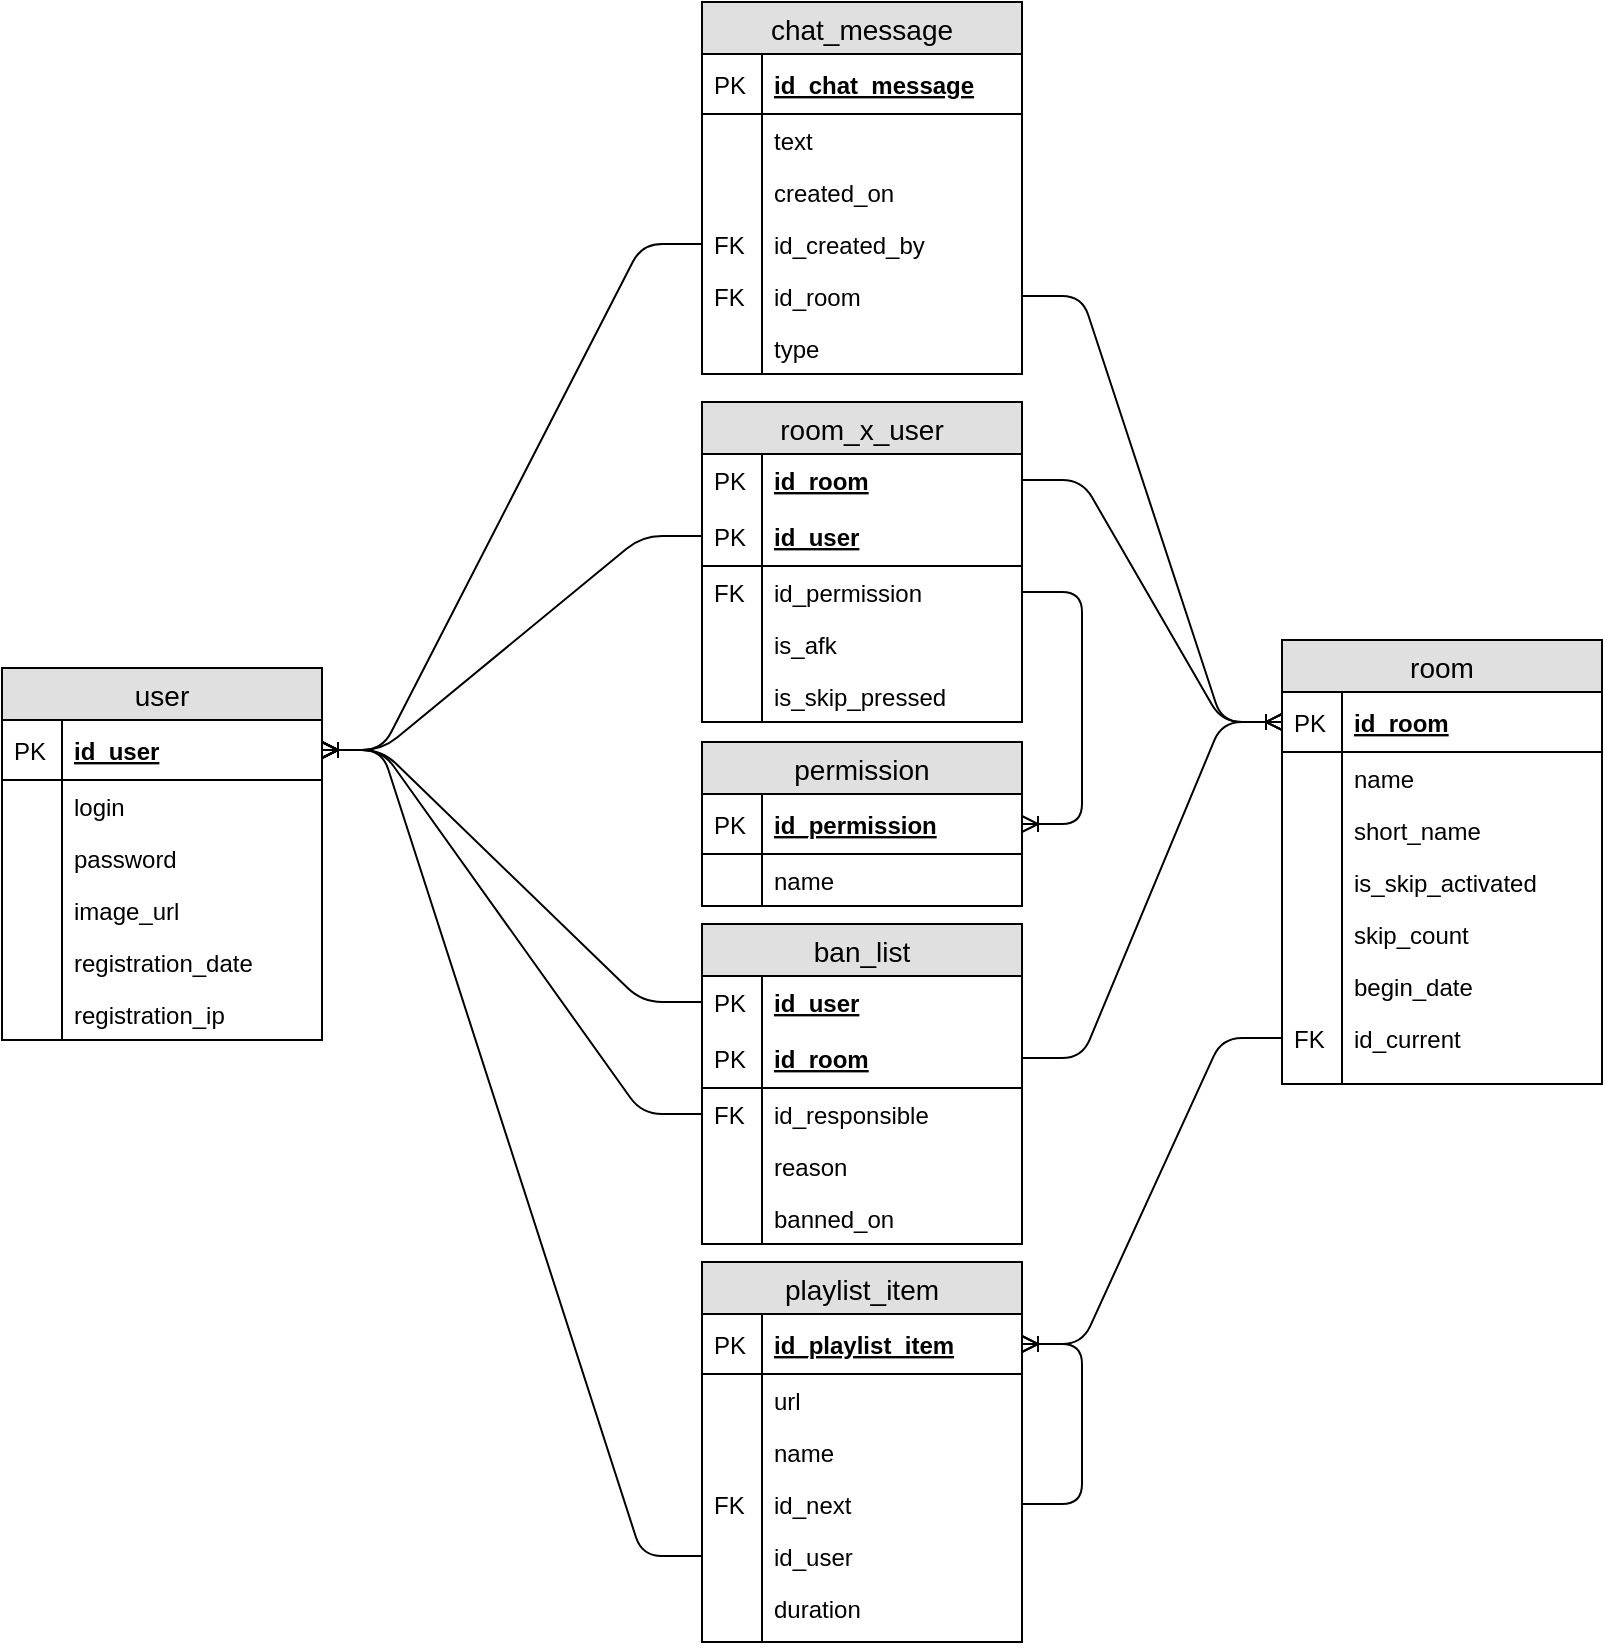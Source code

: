 <mxfile version="12.1.0" type="device" pages="1"><diagram name="Page-1" id="e56a1550-8fbb-45ad-956c-1786394a9013"><mxGraphModel dx="1408" dy="1668" grid="1" gridSize="10" guides="1" tooltips="1" connect="1" arrows="1" fold="1" page="1" pageScale="1" pageWidth="1100" pageHeight="850" background="#ffffff" math="0" shadow="0"><root><mxCell id="0"/><mxCell id="1" parent="0"/><mxCell id="665Sx3Vyiy3ZTeNxXpwn-17" value="user" style="swimlane;fontStyle=0;childLayout=stackLayout;horizontal=1;startSize=26;fillColor=#e0e0e0;horizontalStack=0;resizeParent=1;resizeParentMax=0;resizeLast=0;collapsible=1;marginBottom=0;swimlaneFillColor=#ffffff;align=center;fontSize=14;" parent="1" vertex="1"><mxGeometry x="200" y="-307" width="160" height="186" as="geometry"/></mxCell><mxCell id="665Sx3Vyiy3ZTeNxXpwn-18" value="id_user" style="shape=partialRectangle;top=0;left=0;right=0;bottom=1;align=left;verticalAlign=middle;fillColor=none;spacingLeft=34;spacingRight=4;overflow=hidden;rotatable=0;points=[[0,0.5],[1,0.5]];portConstraint=eastwest;dropTarget=0;fontStyle=5;fontSize=12;" parent="665Sx3Vyiy3ZTeNxXpwn-17" vertex="1"><mxGeometry y="26" width="160" height="30" as="geometry"/></mxCell><mxCell id="665Sx3Vyiy3ZTeNxXpwn-19" value="PK" style="shape=partialRectangle;top=0;left=0;bottom=0;fillColor=none;align=left;verticalAlign=middle;spacingLeft=4;spacingRight=4;overflow=hidden;rotatable=0;points=[];portConstraint=eastwest;part=1;fontSize=12;" parent="665Sx3Vyiy3ZTeNxXpwn-18" vertex="1" connectable="0"><mxGeometry width="30" height="30" as="geometry"/></mxCell><mxCell id="665Sx3Vyiy3ZTeNxXpwn-20" value="login" style="shape=partialRectangle;top=0;left=0;right=0;bottom=0;align=left;verticalAlign=top;fillColor=none;spacingLeft=34;spacingRight=4;overflow=hidden;rotatable=0;points=[[0,0.5],[1,0.5]];portConstraint=eastwest;dropTarget=0;fontSize=12;" parent="665Sx3Vyiy3ZTeNxXpwn-17" vertex="1"><mxGeometry y="56" width="160" height="26" as="geometry"/></mxCell><mxCell id="665Sx3Vyiy3ZTeNxXpwn-21" value="" style="shape=partialRectangle;top=0;left=0;bottom=0;fillColor=none;align=left;verticalAlign=top;spacingLeft=4;spacingRight=4;overflow=hidden;rotatable=0;points=[];portConstraint=eastwest;part=1;fontSize=12;" parent="665Sx3Vyiy3ZTeNxXpwn-20" vertex="1" connectable="0"><mxGeometry width="30" height="26" as="geometry"/></mxCell><mxCell id="665Sx3Vyiy3ZTeNxXpwn-22" value="password" style="shape=partialRectangle;top=0;left=0;right=0;bottom=0;align=left;verticalAlign=top;fillColor=none;spacingLeft=34;spacingRight=4;overflow=hidden;rotatable=0;points=[[0,0.5],[1,0.5]];portConstraint=eastwest;dropTarget=0;fontSize=12;" parent="665Sx3Vyiy3ZTeNxXpwn-17" vertex="1"><mxGeometry y="82" width="160" height="26" as="geometry"/></mxCell><mxCell id="665Sx3Vyiy3ZTeNxXpwn-23" value="" style="shape=partialRectangle;top=0;left=0;bottom=0;fillColor=none;align=left;verticalAlign=top;spacingLeft=4;spacingRight=4;overflow=hidden;rotatable=0;points=[];portConstraint=eastwest;part=1;fontSize=12;" parent="665Sx3Vyiy3ZTeNxXpwn-22" vertex="1" connectable="0"><mxGeometry width="30" height="26" as="geometry"/></mxCell><mxCell id="665Sx3Vyiy3ZTeNxXpwn-24" value="image_url" style="shape=partialRectangle;top=0;left=0;right=0;bottom=0;align=left;verticalAlign=top;fillColor=none;spacingLeft=34;spacingRight=4;overflow=hidden;rotatable=0;points=[[0,0.5],[1,0.5]];portConstraint=eastwest;dropTarget=0;fontSize=12;" parent="665Sx3Vyiy3ZTeNxXpwn-17" vertex="1"><mxGeometry y="108" width="160" height="26" as="geometry"/></mxCell><mxCell id="665Sx3Vyiy3ZTeNxXpwn-25" value="" style="shape=partialRectangle;top=0;left=0;bottom=0;fillColor=none;align=left;verticalAlign=top;spacingLeft=4;spacingRight=4;overflow=hidden;rotatable=0;points=[];portConstraint=eastwest;part=1;fontSize=12;" parent="665Sx3Vyiy3ZTeNxXpwn-24" vertex="1" connectable="0"><mxGeometry width="30" height="26" as="geometry"/></mxCell><mxCell id="665Sx3Vyiy3ZTeNxXpwn-26" value="registration_date" style="shape=partialRectangle;top=0;left=0;right=0;bottom=0;align=left;verticalAlign=top;fillColor=none;spacingLeft=34;spacingRight=4;overflow=hidden;rotatable=0;points=[[0,0.5],[1,0.5]];portConstraint=eastwest;dropTarget=0;fontSize=12;" parent="665Sx3Vyiy3ZTeNxXpwn-17" vertex="1"><mxGeometry y="134" width="160" height="26" as="geometry"/></mxCell><mxCell id="665Sx3Vyiy3ZTeNxXpwn-27" value="" style="shape=partialRectangle;top=0;left=0;bottom=0;fillColor=none;align=left;verticalAlign=top;spacingLeft=4;spacingRight=4;overflow=hidden;rotatable=0;points=[];portConstraint=eastwest;part=1;fontSize=12;" parent="665Sx3Vyiy3ZTeNxXpwn-26" vertex="1" connectable="0"><mxGeometry width="30" height="26" as="geometry"/></mxCell><mxCell id="665Sx3Vyiy3ZTeNxXpwn-39" value="registration_ip" style="shape=partialRectangle;top=0;left=0;right=0;bottom=0;align=left;verticalAlign=top;fillColor=none;spacingLeft=34;spacingRight=4;overflow=hidden;rotatable=0;points=[[0,0.5],[1,0.5]];portConstraint=eastwest;dropTarget=0;fontSize=12;" parent="665Sx3Vyiy3ZTeNxXpwn-17" vertex="1"><mxGeometry y="160" width="160" height="26" as="geometry"/></mxCell><mxCell id="665Sx3Vyiy3ZTeNxXpwn-40" value="" style="shape=partialRectangle;top=0;left=0;bottom=0;fillColor=none;align=left;verticalAlign=top;spacingLeft=4;spacingRight=4;overflow=hidden;rotatable=0;points=[];portConstraint=eastwest;part=1;fontSize=12;" parent="665Sx3Vyiy3ZTeNxXpwn-39" vertex="1" connectable="0"><mxGeometry width="30" height="26" as="geometry"/></mxCell><mxCell id="665Sx3Vyiy3ZTeNxXpwn-28" value="permission" style="swimlane;fontStyle=0;childLayout=stackLayout;horizontal=1;startSize=26;fillColor=#e0e0e0;horizontalStack=0;resizeParent=1;resizeParentMax=0;resizeLast=0;collapsible=1;marginBottom=0;swimlaneFillColor=#ffffff;align=center;fontSize=14;" parent="1" vertex="1"><mxGeometry x="550" y="-270" width="160" height="82" as="geometry"/></mxCell><mxCell id="665Sx3Vyiy3ZTeNxXpwn-29" value="id_permission" style="shape=partialRectangle;top=0;left=0;right=0;bottom=1;align=left;verticalAlign=middle;fillColor=none;spacingLeft=34;spacingRight=4;overflow=hidden;rotatable=0;points=[[0,0.5],[1,0.5]];portConstraint=eastwest;dropTarget=0;fontStyle=5;fontSize=12;" parent="665Sx3Vyiy3ZTeNxXpwn-28" vertex="1"><mxGeometry y="26" width="160" height="30" as="geometry"/></mxCell><mxCell id="665Sx3Vyiy3ZTeNxXpwn-30" value="PK" style="shape=partialRectangle;top=0;left=0;bottom=0;fillColor=none;align=left;verticalAlign=middle;spacingLeft=4;spacingRight=4;overflow=hidden;rotatable=0;points=[];portConstraint=eastwest;part=1;fontSize=12;" parent="665Sx3Vyiy3ZTeNxXpwn-29" vertex="1" connectable="0"><mxGeometry width="30" height="30" as="geometry"/></mxCell><mxCell id="665Sx3Vyiy3ZTeNxXpwn-31" value="name" style="shape=partialRectangle;top=0;left=0;right=0;bottom=0;align=left;verticalAlign=top;fillColor=none;spacingLeft=34;spacingRight=4;overflow=hidden;rotatable=0;points=[[0,0.5],[1,0.5]];portConstraint=eastwest;dropTarget=0;fontSize=12;" parent="665Sx3Vyiy3ZTeNxXpwn-28" vertex="1"><mxGeometry y="56" width="160" height="26" as="geometry"/></mxCell><mxCell id="665Sx3Vyiy3ZTeNxXpwn-32" value="" style="shape=partialRectangle;top=0;left=0;bottom=0;fillColor=none;align=left;verticalAlign=top;spacingLeft=4;spacingRight=4;overflow=hidden;rotatable=0;points=[];portConstraint=eastwest;part=1;fontSize=12;" parent="665Sx3Vyiy3ZTeNxXpwn-31" vertex="1" connectable="0"><mxGeometry width="30" height="26" as="geometry"/></mxCell><mxCell id="665Sx3Vyiy3ZTeNxXpwn-44" value="room" style="swimlane;fontStyle=0;childLayout=stackLayout;horizontal=1;startSize=26;fillColor=#e0e0e0;horizontalStack=0;resizeParent=1;resizeParentMax=0;resizeLast=0;collapsible=1;marginBottom=0;swimlaneFillColor=#ffffff;align=center;fontSize=14;" parent="1" vertex="1"><mxGeometry x="840" y="-321" width="160" height="222" as="geometry"/></mxCell><mxCell id="665Sx3Vyiy3ZTeNxXpwn-45" value="id_room" style="shape=partialRectangle;top=0;left=0;right=0;bottom=1;align=left;verticalAlign=middle;fillColor=none;spacingLeft=34;spacingRight=4;overflow=hidden;rotatable=0;points=[[0,0.5],[1,0.5]];portConstraint=eastwest;dropTarget=0;fontStyle=5;fontSize=12;" parent="665Sx3Vyiy3ZTeNxXpwn-44" vertex="1"><mxGeometry y="26" width="160" height="30" as="geometry"/></mxCell><mxCell id="665Sx3Vyiy3ZTeNxXpwn-46" value="PK" style="shape=partialRectangle;top=0;left=0;bottom=0;fillColor=none;align=left;verticalAlign=middle;spacingLeft=4;spacingRight=4;overflow=hidden;rotatable=0;points=[];portConstraint=eastwest;part=1;fontSize=12;" parent="665Sx3Vyiy3ZTeNxXpwn-45" vertex="1" connectable="0"><mxGeometry width="30" height="30" as="geometry"/></mxCell><mxCell id="665Sx3Vyiy3ZTeNxXpwn-47" value="name" style="shape=partialRectangle;top=0;left=0;right=0;bottom=0;align=left;verticalAlign=top;fillColor=none;spacingLeft=34;spacingRight=4;overflow=hidden;rotatable=0;points=[[0,0.5],[1,0.5]];portConstraint=eastwest;dropTarget=0;fontSize=12;" parent="665Sx3Vyiy3ZTeNxXpwn-44" vertex="1"><mxGeometry y="56" width="160" height="26" as="geometry"/></mxCell><mxCell id="665Sx3Vyiy3ZTeNxXpwn-48" value="" style="shape=partialRectangle;top=0;left=0;bottom=0;fillColor=none;align=left;verticalAlign=top;spacingLeft=4;spacingRight=4;overflow=hidden;rotatable=0;points=[];portConstraint=eastwest;part=1;fontSize=12;" parent="665Sx3Vyiy3ZTeNxXpwn-47" vertex="1" connectable="0"><mxGeometry width="30" height="26" as="geometry"/></mxCell><mxCell id="665Sx3Vyiy3ZTeNxXpwn-49" value="short_name" style="shape=partialRectangle;top=0;left=0;right=0;bottom=0;align=left;verticalAlign=top;fillColor=none;spacingLeft=34;spacingRight=4;overflow=hidden;rotatable=0;points=[[0,0.5],[1,0.5]];portConstraint=eastwest;dropTarget=0;fontSize=12;" parent="665Sx3Vyiy3ZTeNxXpwn-44" vertex="1"><mxGeometry y="82" width="160" height="26" as="geometry"/></mxCell><mxCell id="665Sx3Vyiy3ZTeNxXpwn-50" value="" style="shape=partialRectangle;top=0;left=0;bottom=0;fillColor=none;align=left;verticalAlign=top;spacingLeft=4;spacingRight=4;overflow=hidden;rotatable=0;points=[];portConstraint=eastwest;part=1;fontSize=12;" parent="665Sx3Vyiy3ZTeNxXpwn-49" vertex="1" connectable="0"><mxGeometry width="30" height="26" as="geometry"/></mxCell><mxCell id="665Sx3Vyiy3ZTeNxXpwn-51" value="is_skip_activated" style="shape=partialRectangle;top=0;left=0;right=0;bottom=0;align=left;verticalAlign=top;fillColor=none;spacingLeft=34;spacingRight=4;overflow=hidden;rotatable=0;points=[[0,0.5],[1,0.5]];portConstraint=eastwest;dropTarget=0;fontSize=12;" parent="665Sx3Vyiy3ZTeNxXpwn-44" vertex="1"><mxGeometry y="108" width="160" height="26" as="geometry"/></mxCell><mxCell id="665Sx3Vyiy3ZTeNxXpwn-52" value="" style="shape=partialRectangle;top=0;left=0;bottom=0;fillColor=none;align=left;verticalAlign=top;spacingLeft=4;spacingRight=4;overflow=hidden;rotatable=0;points=[];portConstraint=eastwest;part=1;fontSize=12;" parent="665Sx3Vyiy3ZTeNxXpwn-51" vertex="1" connectable="0"><mxGeometry width="30" height="26" as="geometry"/></mxCell><mxCell id="665Sx3Vyiy3ZTeNxXpwn-68" value="skip_count" style="shape=partialRectangle;top=0;left=0;right=0;bottom=0;align=left;verticalAlign=top;fillColor=none;spacingLeft=34;spacingRight=4;overflow=hidden;rotatable=0;points=[[0,0.5],[1,0.5]];portConstraint=eastwest;dropTarget=0;fontSize=12;" parent="665Sx3Vyiy3ZTeNxXpwn-44" vertex="1"><mxGeometry y="134" width="160" height="26" as="geometry"/></mxCell><mxCell id="665Sx3Vyiy3ZTeNxXpwn-69" value="" style="shape=partialRectangle;top=0;left=0;bottom=0;fillColor=none;align=left;verticalAlign=top;spacingLeft=4;spacingRight=4;overflow=hidden;rotatable=0;points=[];portConstraint=eastwest;part=1;fontSize=12;" parent="665Sx3Vyiy3ZTeNxXpwn-68" vertex="1" connectable="0"><mxGeometry width="30" height="26" as="geometry"/></mxCell><mxCell id="665Sx3Vyiy3ZTeNxXpwn-76" value="begin_date" style="shape=partialRectangle;top=0;left=0;right=0;bottom=0;align=left;verticalAlign=top;fillColor=none;spacingLeft=34;spacingRight=4;overflow=hidden;rotatable=0;points=[[0,0.5],[1,0.5]];portConstraint=eastwest;dropTarget=0;fontSize=12;" parent="665Sx3Vyiy3ZTeNxXpwn-44" vertex="1"><mxGeometry y="160" width="160" height="26" as="geometry"/></mxCell><mxCell id="665Sx3Vyiy3ZTeNxXpwn-77" value="" style="shape=partialRectangle;top=0;left=0;bottom=0;fillColor=none;align=left;verticalAlign=top;spacingLeft=4;spacingRight=4;overflow=hidden;rotatable=0;points=[];portConstraint=eastwest;part=1;fontSize=12;" parent="665Sx3Vyiy3ZTeNxXpwn-76" vertex="1" connectable="0"><mxGeometry width="30" height="26" as="geometry"/></mxCell><mxCell id="665Sx3Vyiy3ZTeNxXpwn-71" value="id_current" style="shape=partialRectangle;top=0;left=0;right=0;bottom=0;align=left;verticalAlign=top;fillColor=none;spacingLeft=34;spacingRight=4;overflow=hidden;rotatable=0;points=[[0,0.5],[1,0.5]];portConstraint=eastwest;dropTarget=0;fontSize=12;" parent="665Sx3Vyiy3ZTeNxXpwn-44" vertex="1"><mxGeometry y="186" width="160" height="26" as="geometry"/></mxCell><mxCell id="665Sx3Vyiy3ZTeNxXpwn-72" value="FK" style="shape=partialRectangle;top=0;left=0;bottom=0;fillColor=none;align=left;verticalAlign=top;spacingLeft=4;spacingRight=4;overflow=hidden;rotatable=0;points=[];portConstraint=eastwest;part=1;fontSize=12;" parent="665Sx3Vyiy3ZTeNxXpwn-71" vertex="1" connectable="0"><mxGeometry width="30" height="26" as="geometry"/></mxCell><mxCell id="665Sx3Vyiy3ZTeNxXpwn-53" value="" style="shape=partialRectangle;top=0;left=0;right=0;bottom=0;align=left;verticalAlign=top;fillColor=none;spacingLeft=34;spacingRight=4;overflow=hidden;rotatable=0;points=[[0,0.5],[1,0.5]];portConstraint=eastwest;dropTarget=0;fontSize=12;" parent="665Sx3Vyiy3ZTeNxXpwn-44" vertex="1"><mxGeometry y="212" width="160" height="10" as="geometry"/></mxCell><mxCell id="665Sx3Vyiy3ZTeNxXpwn-54" value="" style="shape=partialRectangle;top=0;left=0;bottom=0;fillColor=none;align=left;verticalAlign=top;spacingLeft=4;spacingRight=4;overflow=hidden;rotatable=0;points=[];portConstraint=eastwest;part=1;fontSize=12;" parent="665Sx3Vyiy3ZTeNxXpwn-53" vertex="1" connectable="0"><mxGeometry width="30" height="10" as="geometry"/></mxCell><mxCell id="665Sx3Vyiy3ZTeNxXpwn-55" value="playlist_item" style="swimlane;fontStyle=0;childLayout=stackLayout;horizontal=1;startSize=26;fillColor=#e0e0e0;horizontalStack=0;resizeParent=1;resizeParentMax=0;resizeLast=0;collapsible=1;marginBottom=0;swimlaneFillColor=#ffffff;align=center;fontSize=14;" parent="1" vertex="1"><mxGeometry x="550" y="-10" width="160" height="190" as="geometry"/></mxCell><mxCell id="665Sx3Vyiy3ZTeNxXpwn-56" value="id_playlist_item" style="shape=partialRectangle;top=0;left=0;right=0;bottom=1;align=left;verticalAlign=middle;fillColor=none;spacingLeft=34;spacingRight=4;overflow=hidden;rotatable=0;points=[[0,0.5],[1,0.5]];portConstraint=eastwest;dropTarget=0;fontStyle=5;fontSize=12;" parent="665Sx3Vyiy3ZTeNxXpwn-55" vertex="1"><mxGeometry y="26" width="160" height="30" as="geometry"/></mxCell><mxCell id="665Sx3Vyiy3ZTeNxXpwn-57" value="PK" style="shape=partialRectangle;top=0;left=0;bottom=0;fillColor=none;align=left;verticalAlign=middle;spacingLeft=4;spacingRight=4;overflow=hidden;rotatable=0;points=[];portConstraint=eastwest;part=1;fontSize=12;" parent="665Sx3Vyiy3ZTeNxXpwn-56" vertex="1" connectable="0"><mxGeometry width="30" height="30" as="geometry"/></mxCell><mxCell id="665Sx3Vyiy3ZTeNxXpwn-60" value="url" style="shape=partialRectangle;top=0;left=0;right=0;bottom=0;align=left;verticalAlign=top;fillColor=none;spacingLeft=34;spacingRight=4;overflow=hidden;rotatable=0;points=[[0,0.5],[1,0.5]];portConstraint=eastwest;dropTarget=0;fontSize=12;" parent="665Sx3Vyiy3ZTeNxXpwn-55" vertex="1"><mxGeometry y="56" width="160" height="26" as="geometry"/></mxCell><mxCell id="665Sx3Vyiy3ZTeNxXpwn-61" value="" style="shape=partialRectangle;top=0;left=0;bottom=0;fillColor=none;align=left;verticalAlign=top;spacingLeft=4;spacingRight=4;overflow=hidden;rotatable=0;points=[];portConstraint=eastwest;part=1;fontSize=12;" parent="665Sx3Vyiy3ZTeNxXpwn-60" vertex="1" connectable="0"><mxGeometry width="30" height="26" as="geometry"/></mxCell><mxCell id="665Sx3Vyiy3ZTeNxXpwn-58" value="name" style="shape=partialRectangle;top=0;left=0;right=0;bottom=0;align=left;verticalAlign=top;fillColor=none;spacingLeft=34;spacingRight=4;overflow=hidden;rotatable=0;points=[[0,0.5],[1,0.5]];portConstraint=eastwest;dropTarget=0;fontSize=12;" parent="665Sx3Vyiy3ZTeNxXpwn-55" vertex="1"><mxGeometry y="82" width="160" height="26" as="geometry"/></mxCell><mxCell id="665Sx3Vyiy3ZTeNxXpwn-59" value="" style="shape=partialRectangle;top=0;left=0;bottom=0;fillColor=none;align=left;verticalAlign=top;spacingLeft=4;spacingRight=4;overflow=hidden;rotatable=0;points=[];portConstraint=eastwest;part=1;fontSize=12;" parent="665Sx3Vyiy3ZTeNxXpwn-58" vertex="1" connectable="0"><mxGeometry width="30" height="26" as="geometry"/></mxCell><mxCell id="665Sx3Vyiy3ZTeNxXpwn-62" value="id_next" style="shape=partialRectangle;top=0;left=0;right=0;bottom=0;align=left;verticalAlign=top;fillColor=none;spacingLeft=34;spacingRight=4;overflow=hidden;rotatable=0;points=[[0,0.5],[1,0.5]];portConstraint=eastwest;dropTarget=0;fontSize=12;" parent="665Sx3Vyiy3ZTeNxXpwn-55" vertex="1"><mxGeometry y="108" width="160" height="26" as="geometry"/></mxCell><mxCell id="665Sx3Vyiy3ZTeNxXpwn-63" value="FK" style="shape=partialRectangle;top=0;left=0;bottom=0;fillColor=none;align=left;verticalAlign=top;spacingLeft=4;spacingRight=4;overflow=hidden;rotatable=0;points=[];portConstraint=eastwest;part=1;fontSize=12;" parent="665Sx3Vyiy3ZTeNxXpwn-62" vertex="1" connectable="0"><mxGeometry width="30" height="26" as="geometry"/></mxCell><mxCell id="665Sx3Vyiy3ZTeNxXpwn-107" value="id_user" style="shape=partialRectangle;top=0;left=0;right=0;bottom=0;align=left;verticalAlign=top;fillColor=none;spacingLeft=34;spacingRight=4;overflow=hidden;rotatable=0;points=[[0,0.5],[1,0.5]];portConstraint=eastwest;dropTarget=0;fontSize=12;" parent="665Sx3Vyiy3ZTeNxXpwn-55" vertex="1"><mxGeometry y="134" width="160" height="26" as="geometry"/></mxCell><mxCell id="665Sx3Vyiy3ZTeNxXpwn-108" value="" style="shape=partialRectangle;top=0;left=0;bottom=0;fillColor=none;align=left;verticalAlign=top;spacingLeft=4;spacingRight=4;overflow=hidden;rotatable=0;points=[];portConstraint=eastwest;part=1;fontSize=12;" parent="665Sx3Vyiy3ZTeNxXpwn-107" vertex="1" connectable="0"><mxGeometry width="30" height="26" as="geometry"/></mxCell><mxCell id="665Sx3Vyiy3ZTeNxXpwn-74" value="duration" style="shape=partialRectangle;top=0;left=0;right=0;bottom=0;align=left;verticalAlign=top;fillColor=none;spacingLeft=34;spacingRight=4;overflow=hidden;rotatable=0;points=[[0,0.5],[1,0.5]];portConstraint=eastwest;dropTarget=0;fontSize=12;" parent="665Sx3Vyiy3ZTeNxXpwn-55" vertex="1"><mxGeometry y="160" width="160" height="30" as="geometry"/></mxCell><mxCell id="665Sx3Vyiy3ZTeNxXpwn-75" value="" style="shape=partialRectangle;top=0;left=0;bottom=0;fillColor=none;align=left;verticalAlign=top;spacingLeft=4;spacingRight=4;overflow=hidden;rotatable=0;points=[];portConstraint=eastwest;part=1;fontSize=12;" parent="665Sx3Vyiy3ZTeNxXpwn-74" vertex="1" connectable="0"><mxGeometry width="30" height="30" as="geometry"/></mxCell><mxCell id="665Sx3Vyiy3ZTeNxXpwn-70" value="" style="edgeStyle=entityRelationEdgeStyle;fontSize=12;html=1;endArrow=ERoneToMany;" parent="665Sx3Vyiy3ZTeNxXpwn-55" source="665Sx3Vyiy3ZTeNxXpwn-62" target="665Sx3Vyiy3ZTeNxXpwn-56" edge="1"><mxGeometry width="100" height="100" relative="1" as="geometry"><mxPoint x="-30" y="261" as="sourcePoint"/><mxPoint x="70" y="161" as="targetPoint"/></mxGeometry></mxCell><mxCell id="665Sx3Vyiy3ZTeNxXpwn-73" value="" style="edgeStyle=entityRelationEdgeStyle;fontSize=12;html=1;endArrow=ERoneToMany;" parent="1" source="665Sx3Vyiy3ZTeNxXpwn-71" target="665Sx3Vyiy3ZTeNxXpwn-56" edge="1"><mxGeometry width="100" height="100" relative="1" as="geometry"><mxPoint x="20" y="630" as="sourcePoint"/><mxPoint x="120" y="530" as="targetPoint"/></mxGeometry></mxCell><mxCell id="665Sx3Vyiy3ZTeNxXpwn-78" value="room_x_user" style="swimlane;fontStyle=0;childLayout=stackLayout;horizontal=1;startSize=26;fillColor=#e0e0e0;horizontalStack=0;resizeParent=1;resizeParentMax=0;resizeLast=0;collapsible=1;marginBottom=0;swimlaneFillColor=#ffffff;align=center;fontSize=14;" parent="1" vertex="1"><mxGeometry x="550" y="-440" width="160" height="160" as="geometry"/></mxCell><mxCell id="665Sx3Vyiy3ZTeNxXpwn-89" value="id_room" style="shape=partialRectangle;top=0;left=0;right=0;bottom=0;align=left;verticalAlign=top;fillColor=none;spacingLeft=34;spacingRight=4;overflow=hidden;rotatable=0;points=[[0,0.5],[1,0.5]];portConstraint=eastwest;dropTarget=0;fontSize=12;fontStyle=5" parent="665Sx3Vyiy3ZTeNxXpwn-78" vertex="1"><mxGeometry y="26" width="160" height="26" as="geometry"/></mxCell><mxCell id="665Sx3Vyiy3ZTeNxXpwn-90" value="PK" style="shape=partialRectangle;top=0;left=0;bottom=0;fillColor=none;align=left;verticalAlign=top;spacingLeft=4;spacingRight=4;overflow=hidden;rotatable=0;points=[];portConstraint=eastwest;part=1;fontSize=12;" parent="665Sx3Vyiy3ZTeNxXpwn-89" vertex="1" connectable="0"><mxGeometry width="30" height="26" as="geometry"/></mxCell><mxCell id="665Sx3Vyiy3ZTeNxXpwn-79" value="id_user" style="shape=partialRectangle;top=0;left=0;right=0;bottom=1;align=left;verticalAlign=middle;fillColor=none;spacingLeft=34;spacingRight=4;overflow=hidden;rotatable=0;points=[[0,0.5],[1,0.5]];portConstraint=eastwest;dropTarget=0;fontStyle=5;fontSize=12;" parent="665Sx3Vyiy3ZTeNxXpwn-78" vertex="1"><mxGeometry y="52" width="160" height="30" as="geometry"/></mxCell><mxCell id="665Sx3Vyiy3ZTeNxXpwn-80" value="PK" style="shape=partialRectangle;top=0;left=0;bottom=0;fillColor=none;align=left;verticalAlign=middle;spacingLeft=4;spacingRight=4;overflow=hidden;rotatable=0;points=[];portConstraint=eastwest;part=1;fontSize=12;" parent="665Sx3Vyiy3ZTeNxXpwn-79" vertex="1" connectable="0"><mxGeometry width="30" height="30" as="geometry"/></mxCell><mxCell id="665Sx3Vyiy3ZTeNxXpwn-81" value="id_permission" style="shape=partialRectangle;top=0;left=0;right=0;bottom=0;align=left;verticalAlign=top;fillColor=none;spacingLeft=34;spacingRight=4;overflow=hidden;rotatable=0;points=[[0,0.5],[1,0.5]];portConstraint=eastwest;dropTarget=0;fontSize=12;" parent="665Sx3Vyiy3ZTeNxXpwn-78" vertex="1"><mxGeometry y="82" width="160" height="26" as="geometry"/></mxCell><mxCell id="665Sx3Vyiy3ZTeNxXpwn-82" value="FK" style="shape=partialRectangle;top=0;left=0;bottom=0;fillColor=none;align=left;verticalAlign=top;spacingLeft=4;spacingRight=4;overflow=hidden;rotatable=0;points=[];portConstraint=eastwest;part=1;fontSize=12;" parent="665Sx3Vyiy3ZTeNxXpwn-81" vertex="1" connectable="0"><mxGeometry width="30" height="26" as="geometry"/></mxCell><mxCell id="665Sx3Vyiy3ZTeNxXpwn-83" value="is_afk" style="shape=partialRectangle;top=0;left=0;right=0;bottom=0;align=left;verticalAlign=top;fillColor=none;spacingLeft=34;spacingRight=4;overflow=hidden;rotatable=0;points=[[0,0.5],[1,0.5]];portConstraint=eastwest;dropTarget=0;fontSize=12;" parent="665Sx3Vyiy3ZTeNxXpwn-78" vertex="1"><mxGeometry y="108" width="160" height="26" as="geometry"/></mxCell><mxCell id="665Sx3Vyiy3ZTeNxXpwn-84" value="" style="shape=partialRectangle;top=0;left=0;bottom=0;fillColor=none;align=left;verticalAlign=top;spacingLeft=4;spacingRight=4;overflow=hidden;rotatable=0;points=[];portConstraint=eastwest;part=1;fontSize=12;" parent="665Sx3Vyiy3ZTeNxXpwn-83" vertex="1" connectable="0"><mxGeometry width="30" height="26" as="geometry"/></mxCell><mxCell id="665Sx3Vyiy3ZTeNxXpwn-85" value="is_skip_pressed" style="shape=partialRectangle;top=0;left=0;right=0;bottom=0;align=left;verticalAlign=top;fillColor=none;spacingLeft=34;spacingRight=4;overflow=hidden;rotatable=0;points=[[0,0.5],[1,0.5]];portConstraint=eastwest;dropTarget=0;fontSize=12;" parent="665Sx3Vyiy3ZTeNxXpwn-78" vertex="1"><mxGeometry y="134" width="160" height="26" as="geometry"/></mxCell><mxCell id="665Sx3Vyiy3ZTeNxXpwn-86" value="" style="shape=partialRectangle;top=0;left=0;bottom=0;fillColor=none;align=left;verticalAlign=top;spacingLeft=4;spacingRight=4;overflow=hidden;rotatable=0;points=[];portConstraint=eastwest;part=1;fontSize=12;" parent="665Sx3Vyiy3ZTeNxXpwn-85" vertex="1" connectable="0"><mxGeometry width="30" height="26" as="geometry"/></mxCell><mxCell id="665Sx3Vyiy3ZTeNxXpwn-91" value="" style="edgeStyle=entityRelationEdgeStyle;fontSize=12;html=1;endArrow=ERoneToMany;" parent="1" source="665Sx3Vyiy3ZTeNxXpwn-79" target="665Sx3Vyiy3ZTeNxXpwn-18" edge="1"><mxGeometry width="100" height="100" relative="1" as="geometry"><mxPoint x="70" y="630" as="sourcePoint"/><mxPoint x="170" y="530" as="targetPoint"/></mxGeometry></mxCell><mxCell id="665Sx3Vyiy3ZTeNxXpwn-92" value="" style="edgeStyle=entityRelationEdgeStyle;fontSize=12;html=1;endArrow=ERoneToMany;" parent="1" source="665Sx3Vyiy3ZTeNxXpwn-89" target="665Sx3Vyiy3ZTeNxXpwn-45" edge="1"><mxGeometry width="100" height="100" relative="1" as="geometry"><mxPoint x="70" y="630" as="sourcePoint"/><mxPoint x="540" y="60" as="targetPoint"/></mxGeometry></mxCell><mxCell id="665Sx3Vyiy3ZTeNxXpwn-93" value="" style="edgeStyle=entityRelationEdgeStyle;fontSize=12;html=1;endArrow=ERoneToMany;" parent="1" source="665Sx3Vyiy3ZTeNxXpwn-81" target="665Sx3Vyiy3ZTeNxXpwn-29" edge="1"><mxGeometry width="100" height="100" relative="1" as="geometry"><mxPoint x="30" y="630" as="sourcePoint"/><mxPoint x="130" y="530" as="targetPoint"/></mxGeometry></mxCell><mxCell id="665Sx3Vyiy3ZTeNxXpwn-109" value="" style="edgeStyle=entityRelationEdgeStyle;fontSize=12;html=1;endArrow=ERoneToMany;" parent="1" source="665Sx3Vyiy3ZTeNxXpwn-107" target="665Sx3Vyiy3ZTeNxXpwn-18" edge="1"><mxGeometry width="100" height="100" relative="1" as="geometry"><mxPoint x="30" y="740" as="sourcePoint"/><mxPoint x="130" y="640" as="targetPoint"/></mxGeometry></mxCell><mxCell id="665Sx3Vyiy3ZTeNxXpwn-137" value="ban_list" style="swimlane;fontStyle=0;childLayout=stackLayout;horizontal=1;startSize=26;fillColor=#e0e0e0;horizontalStack=0;resizeParent=1;resizeParentMax=0;resizeLast=0;collapsible=1;marginBottom=0;swimlaneFillColor=#ffffff;align=center;fontSize=14;" parent="1" vertex="1"><mxGeometry x="550" y="-179" width="160" height="160" as="geometry"/></mxCell><mxCell id="665Sx3Vyiy3ZTeNxXpwn-169" value="id_user" style="shape=partialRectangle;top=0;left=0;right=0;bottom=0;align=left;verticalAlign=top;fillColor=none;spacingLeft=34;spacingRight=4;overflow=hidden;rotatable=0;points=[[0,0.5],[1,0.5]];portConstraint=eastwest;dropTarget=0;fontSize=12;fontStyle=5" parent="665Sx3Vyiy3ZTeNxXpwn-137" vertex="1"><mxGeometry y="26" width="160" height="26" as="geometry"/></mxCell><mxCell id="665Sx3Vyiy3ZTeNxXpwn-170" value="PK" style="shape=partialRectangle;top=0;left=0;bottom=0;fillColor=none;align=left;verticalAlign=top;spacingLeft=4;spacingRight=4;overflow=hidden;rotatable=0;points=[];portConstraint=eastwest;part=1;fontSize=12;" parent="665Sx3Vyiy3ZTeNxXpwn-169" vertex="1" connectable="0"><mxGeometry width="30" height="26" as="geometry"/></mxCell><mxCell id="665Sx3Vyiy3ZTeNxXpwn-138" value="id_room" style="shape=partialRectangle;top=0;left=0;right=0;bottom=1;align=left;verticalAlign=middle;fillColor=none;spacingLeft=34;spacingRight=4;overflow=hidden;rotatable=0;points=[[0,0.5],[1,0.5]];portConstraint=eastwest;dropTarget=0;fontStyle=5;fontSize=12;" parent="665Sx3Vyiy3ZTeNxXpwn-137" vertex="1"><mxGeometry y="52" width="160" height="30" as="geometry"/></mxCell><mxCell id="665Sx3Vyiy3ZTeNxXpwn-139" value="PK" style="shape=partialRectangle;top=0;left=0;bottom=0;fillColor=none;align=left;verticalAlign=middle;spacingLeft=4;spacingRight=4;overflow=hidden;rotatable=0;points=[];portConstraint=eastwest;part=1;fontSize=12;" parent="665Sx3Vyiy3ZTeNxXpwn-138" vertex="1" connectable="0"><mxGeometry width="30" height="30" as="geometry"/></mxCell><mxCell id="665Sx3Vyiy3ZTeNxXpwn-148" value="id_responsible" style="shape=partialRectangle;top=0;left=0;right=0;bottom=0;align=left;verticalAlign=top;fillColor=none;spacingLeft=34;spacingRight=4;overflow=hidden;rotatable=0;points=[[0,0.5],[1,0.5]];portConstraint=eastwest;dropTarget=0;fontSize=12;" parent="665Sx3Vyiy3ZTeNxXpwn-137" vertex="1"><mxGeometry y="82" width="160" height="26" as="geometry"/></mxCell><mxCell id="665Sx3Vyiy3ZTeNxXpwn-149" value="FK" style="shape=partialRectangle;top=0;left=0;bottom=0;fillColor=none;align=left;verticalAlign=top;spacingLeft=4;spacingRight=4;overflow=hidden;rotatable=0;points=[];portConstraint=eastwest;part=1;fontSize=12;" parent="665Sx3Vyiy3ZTeNxXpwn-148" vertex="1" connectable="0"><mxGeometry width="30" height="26" as="geometry"/></mxCell><mxCell id="665Sx3Vyiy3ZTeNxXpwn-144" value="reason" style="shape=partialRectangle;top=0;left=0;right=0;bottom=0;align=left;verticalAlign=top;fillColor=none;spacingLeft=34;spacingRight=4;overflow=hidden;rotatable=0;points=[[0,0.5],[1,0.5]];portConstraint=eastwest;dropTarget=0;fontSize=12;" parent="665Sx3Vyiy3ZTeNxXpwn-137" vertex="1"><mxGeometry y="108" width="160" height="26" as="geometry"/></mxCell><mxCell id="665Sx3Vyiy3ZTeNxXpwn-145" value="" style="shape=partialRectangle;top=0;left=0;bottom=0;fillColor=none;align=left;verticalAlign=top;spacingLeft=4;spacingRight=4;overflow=hidden;rotatable=0;points=[];portConstraint=eastwest;part=1;fontSize=12;" parent="665Sx3Vyiy3ZTeNxXpwn-144" vertex="1" connectable="0"><mxGeometry width="30" height="26" as="geometry"/></mxCell><mxCell id="665Sx3Vyiy3ZTeNxXpwn-167" value="banned_on" style="shape=partialRectangle;top=0;left=0;right=0;bottom=0;align=left;verticalAlign=top;fillColor=none;spacingLeft=34;spacingRight=4;overflow=hidden;rotatable=0;points=[[0,0.5],[1,0.5]];portConstraint=eastwest;dropTarget=0;fontSize=12;" parent="665Sx3Vyiy3ZTeNxXpwn-137" vertex="1"><mxGeometry y="134" width="160" height="26" as="geometry"/></mxCell><mxCell id="665Sx3Vyiy3ZTeNxXpwn-168" value="" style="shape=partialRectangle;top=0;left=0;bottom=0;fillColor=none;align=left;verticalAlign=top;spacingLeft=4;spacingRight=4;overflow=hidden;rotatable=0;points=[];portConstraint=eastwest;part=1;fontSize=12;" parent="665Sx3Vyiy3ZTeNxXpwn-167" vertex="1" connectable="0"><mxGeometry width="30" height="26" as="geometry"/></mxCell><mxCell id="665Sx3Vyiy3ZTeNxXpwn-156" value="" style="edgeStyle=entityRelationEdgeStyle;fontSize=12;html=1;endArrow=ERoneToMany;" parent="1" source="665Sx3Vyiy3ZTeNxXpwn-169" target="665Sx3Vyiy3ZTeNxXpwn-18" edge="1"><mxGeometry width="100" height="100" relative="1" as="geometry"><mxPoint x="550" y="-319" as="sourcePoint"/><mxPoint x="420" y="610" as="targetPoint"/></mxGeometry></mxCell><mxCell id="665Sx3Vyiy3ZTeNxXpwn-157" value="" style="edgeStyle=entityRelationEdgeStyle;fontSize=12;html=1;endArrow=ERoneToMany;" parent="1" source="665Sx3Vyiy3ZTeNxXpwn-148" target="665Sx3Vyiy3ZTeNxXpwn-18" edge="1"><mxGeometry width="100" height="100" relative="1" as="geometry"><mxPoint x="320" y="710" as="sourcePoint"/><mxPoint x="420" y="610" as="targetPoint"/></mxGeometry></mxCell><mxCell id="665Sx3Vyiy3ZTeNxXpwn-159" value="" style="edgeStyle=entityRelationEdgeStyle;fontSize=12;html=1;endArrow=ERoneToMany;" parent="1" source="665Sx3Vyiy3ZTeNxXpwn-138" target="665Sx3Vyiy3ZTeNxXpwn-45" edge="1"><mxGeometry width="100" height="100" relative="1" as="geometry"><mxPoint x="710" y="-241" as="sourcePoint"/><mxPoint x="910" y="-167" as="targetPoint"/></mxGeometry></mxCell><mxCell id="665Sx3Vyiy3ZTeNxXpwn-171" value="chat_message" style="swimlane;fontStyle=0;childLayout=stackLayout;horizontal=1;startSize=26;fillColor=#e0e0e0;horizontalStack=0;resizeParent=1;resizeParentMax=0;resizeLast=0;collapsible=1;marginBottom=0;swimlaneFillColor=#ffffff;align=center;fontSize=14;" parent="1" vertex="1"><mxGeometry x="550" y="-640" width="160" height="186" as="geometry"/></mxCell><mxCell id="665Sx3Vyiy3ZTeNxXpwn-172" value="id_chat_message" style="shape=partialRectangle;top=0;left=0;right=0;bottom=1;align=left;verticalAlign=middle;fillColor=none;spacingLeft=34;spacingRight=4;overflow=hidden;rotatable=0;points=[[0,0.5],[1,0.5]];portConstraint=eastwest;dropTarget=0;fontStyle=5;fontSize=12;" parent="665Sx3Vyiy3ZTeNxXpwn-171" vertex="1"><mxGeometry y="26" width="160" height="30" as="geometry"/></mxCell><mxCell id="665Sx3Vyiy3ZTeNxXpwn-173" value="PK" style="shape=partialRectangle;top=0;left=0;bottom=0;fillColor=none;align=left;verticalAlign=middle;spacingLeft=4;spacingRight=4;overflow=hidden;rotatable=0;points=[];portConstraint=eastwest;part=1;fontSize=12;" parent="665Sx3Vyiy3ZTeNxXpwn-172" vertex="1" connectable="0"><mxGeometry width="30" height="30" as="geometry"/></mxCell><mxCell id="665Sx3Vyiy3ZTeNxXpwn-174" value="text" style="shape=partialRectangle;top=0;left=0;right=0;bottom=0;align=left;verticalAlign=top;fillColor=none;spacingLeft=34;spacingRight=4;overflow=hidden;rotatable=0;points=[[0,0.5],[1,0.5]];portConstraint=eastwest;dropTarget=0;fontSize=12;" parent="665Sx3Vyiy3ZTeNxXpwn-171" vertex="1"><mxGeometry y="56" width="160" height="26" as="geometry"/></mxCell><mxCell id="665Sx3Vyiy3ZTeNxXpwn-175" value="" style="shape=partialRectangle;top=0;left=0;bottom=0;fillColor=none;align=left;verticalAlign=top;spacingLeft=4;spacingRight=4;overflow=hidden;rotatable=0;points=[];portConstraint=eastwest;part=1;fontSize=12;" parent="665Sx3Vyiy3ZTeNxXpwn-174" vertex="1" connectable="0"><mxGeometry width="30" height="26" as="geometry"/></mxCell><mxCell id="665Sx3Vyiy3ZTeNxXpwn-176" value="created_on" style="shape=partialRectangle;top=0;left=0;right=0;bottom=0;align=left;verticalAlign=top;fillColor=none;spacingLeft=34;spacingRight=4;overflow=hidden;rotatable=0;points=[[0,0.5],[1,0.5]];portConstraint=eastwest;dropTarget=0;fontSize=12;" parent="665Sx3Vyiy3ZTeNxXpwn-171" vertex="1"><mxGeometry y="82" width="160" height="26" as="geometry"/></mxCell><mxCell id="665Sx3Vyiy3ZTeNxXpwn-177" value="" style="shape=partialRectangle;top=0;left=0;bottom=0;fillColor=none;align=left;verticalAlign=top;spacingLeft=4;spacingRight=4;overflow=hidden;rotatable=0;points=[];portConstraint=eastwest;part=1;fontSize=12;" parent="665Sx3Vyiy3ZTeNxXpwn-176" vertex="1" connectable="0"><mxGeometry width="30" height="26" as="geometry"/></mxCell><mxCell id="665Sx3Vyiy3ZTeNxXpwn-178" value="id_created_by" style="shape=partialRectangle;top=0;left=0;right=0;bottom=0;align=left;verticalAlign=top;fillColor=none;spacingLeft=34;spacingRight=4;overflow=hidden;rotatable=0;points=[[0,0.5],[1,0.5]];portConstraint=eastwest;dropTarget=0;fontSize=12;" parent="665Sx3Vyiy3ZTeNxXpwn-171" vertex="1"><mxGeometry y="108" width="160" height="26" as="geometry"/></mxCell><mxCell id="665Sx3Vyiy3ZTeNxXpwn-179" value="FK" style="shape=partialRectangle;top=0;left=0;bottom=0;fillColor=none;align=left;verticalAlign=top;spacingLeft=4;spacingRight=4;overflow=hidden;rotatable=0;points=[];portConstraint=eastwest;part=1;fontSize=12;" parent="665Sx3Vyiy3ZTeNxXpwn-178" vertex="1" connectable="0"><mxGeometry width="30" height="26" as="geometry"/></mxCell><mxCell id="665Sx3Vyiy3ZTeNxXpwn-183" value="id_room" style="shape=partialRectangle;top=0;left=0;right=0;bottom=0;align=left;verticalAlign=top;fillColor=none;spacingLeft=34;spacingRight=4;overflow=hidden;rotatable=0;points=[[0,0.5],[1,0.5]];portConstraint=eastwest;dropTarget=0;fontSize=12;" parent="665Sx3Vyiy3ZTeNxXpwn-171" vertex="1"><mxGeometry y="134" width="160" height="26" as="geometry"/></mxCell><mxCell id="665Sx3Vyiy3ZTeNxXpwn-184" value="FK" style="shape=partialRectangle;top=0;left=0;bottom=0;fillColor=none;align=left;verticalAlign=top;spacingLeft=4;spacingRight=4;overflow=hidden;rotatable=0;points=[];portConstraint=eastwest;part=1;fontSize=12;" parent="665Sx3Vyiy3ZTeNxXpwn-183" vertex="1" connectable="0"><mxGeometry width="30" height="26" as="geometry"/></mxCell><mxCell id="665Sx3Vyiy3ZTeNxXpwn-186" value="type" style="shape=partialRectangle;top=0;left=0;right=0;bottom=0;align=left;verticalAlign=top;fillColor=none;spacingLeft=34;spacingRight=4;overflow=hidden;rotatable=0;points=[[0,0.5],[1,0.5]];portConstraint=eastwest;dropTarget=0;fontSize=12;" parent="665Sx3Vyiy3ZTeNxXpwn-171" vertex="1"><mxGeometry y="160" width="160" height="26" as="geometry"/></mxCell><mxCell id="665Sx3Vyiy3ZTeNxXpwn-187" value="" style="shape=partialRectangle;top=0;left=0;bottom=0;fillColor=none;align=left;verticalAlign=top;spacingLeft=4;spacingRight=4;overflow=hidden;rotatable=0;points=[];portConstraint=eastwest;part=1;fontSize=12;" parent="665Sx3Vyiy3ZTeNxXpwn-186" vertex="1" connectable="0"><mxGeometry width="30" height="26" as="geometry"/></mxCell><mxCell id="665Sx3Vyiy3ZTeNxXpwn-182" value="" style="edgeStyle=entityRelationEdgeStyle;fontSize=12;html=1;endArrow=ERoneToMany;" parent="1" source="665Sx3Vyiy3ZTeNxXpwn-183" target="665Sx3Vyiy3ZTeNxXpwn-45" edge="1"><mxGeometry width="100" height="100" relative="1" as="geometry"><mxPoint x="1240" y="386.5" as="sourcePoint"/><mxPoint x="1340" y="286.5" as="targetPoint"/></mxGeometry></mxCell><mxCell id="665Sx3Vyiy3ZTeNxXpwn-185" value="" style="edgeStyle=entityRelationEdgeStyle;fontSize=12;html=1;endArrow=ERoneToMany;" parent="1" source="665Sx3Vyiy3ZTeNxXpwn-178" target="665Sx3Vyiy3ZTeNxXpwn-18" edge="1"><mxGeometry width="100" height="100" relative="1" as="geometry"><mxPoint x="290" y="960" as="sourcePoint"/><mxPoint x="390" y="860" as="targetPoint"/></mxGeometry></mxCell></root></mxGraphModel></diagram></mxfile>